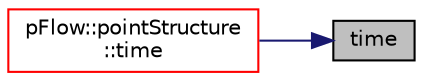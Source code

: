 digraph "time"
{
 // LATEX_PDF_SIZE
  edge [fontname="Helvetica",fontsize="10",labelfontname="Helvetica",labelfontsize="10"];
  node [fontname="Helvetica",fontsize="10",shape=record];
  rankdir="RL";
  Node1 [label="time",height=0.2,width=0.4,color="black", fillcolor="grey75", style="filled", fontcolor="black",tooltip=" "];
  Node1 -> Node2 [dir="back",color="midnightblue",fontsize="10",style="solid",fontname="Helvetica"];
  Node2 [label="pFlow::pointStructure\l::time",height=0.2,width=0.4,color="red", fillcolor="white", style="filled",URL="$classpFlow_1_1pointStructure.html#ac469007fdaaadba509bda15a90e450d5",tooltip=" "];
}
